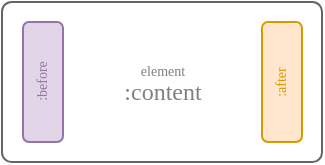 <mxfile version="18.1.1" type="device"><diagram id="P1DjMIjJWcnhv_LlW_7G" name="Page-1"><mxGraphModel dx="224" dy="235" grid="1" gridSize="10" guides="1" tooltips="1" connect="1" arrows="1" fold="1" page="1" pageScale="1" pageWidth="827" pageHeight="1169" math="0" shadow="0"><root><mxCell id="0"/><mxCell id="1" parent="0"/><mxCell id="0TAhyFcixZUvP4fPRaMv-27" value="" style="rounded=1;whiteSpace=wrap;html=1;shadow=0;fillColor=none;strokeWidth=1;strokeColor=#666666;sketch=0;glass=0;arcSize=6;fontFamily=Comic Sans MS;fillStyle=cross-hatch;" parent="1" vertex="1"><mxGeometry x="340" y="340" width="160" height="80" as="geometry"/></mxCell><mxCell id="ehrdiOkIMtSnD-svD7kZ-1" value="element" style="text;html=1;strokeColor=none;fillColor=none;align=center;verticalAlign=middle;whiteSpace=wrap;rounded=0;fontSize=7;fontFamily=Comic Sans MS;fontColor=#808080;" vertex="1" parent="1"><mxGeometry x="402.5" y="370.5" width="35" height="9" as="geometry"/></mxCell><mxCell id="ehrdiOkIMtSnD-svD7kZ-2" value="" style="rounded=1;whiteSpace=wrap;html=1;fontFamily=Comic Sans MS;fontSize=7;fillColor=#e1d5e7;strokeColor=#9673A6;" vertex="1" parent="1"><mxGeometry x="350.5" y="350" width="20" height="60" as="geometry"/></mxCell><mxCell id="ehrdiOkIMtSnD-svD7kZ-3" value="" style="rounded=1;whiteSpace=wrap;html=1;fontFamily=Comic Sans MS;fontSize=7;fillColor=#ffe6cc;strokeColor=#D79B00;" vertex="1" parent="1"><mxGeometry x="470" y="350" width="20" height="60" as="geometry"/></mxCell><mxCell id="ehrdiOkIMtSnD-svD7kZ-4" value=":before" style="text;html=1;strokeColor=none;fillColor=none;align=center;verticalAlign=middle;whiteSpace=wrap;rounded=0;fontFamily=Comic Sans MS;fontSize=7;fontColor=#9673A6;rotation=270;" vertex="1" parent="1"><mxGeometry x="340.5" y="375" width="40" height="10" as="geometry"/></mxCell><mxCell id="ehrdiOkIMtSnD-svD7kZ-7" value=":after" style="text;html=1;strokeColor=none;fillColor=none;align=center;verticalAlign=middle;whiteSpace=wrap;rounded=0;fontFamily=Comic Sans MS;fontSize=7;fontColor=#D79B00;rotation=-90;" vertex="1" parent="1"><mxGeometry x="460" y="375" width="40" height="10" as="geometry"/></mxCell><mxCell id="ehrdiOkIMtSnD-svD7kZ-8" value=":content" style="text;html=1;strokeColor=none;fillColor=none;align=center;verticalAlign=middle;whiteSpace=wrap;rounded=0;fontSize=12;fontFamily=Comic Sans MS;fontColor=#808080;" vertex="1" parent="1"><mxGeometry x="402.5" y="380.5" width="35" height="9" as="geometry"/></mxCell></root></mxGraphModel></diagram></mxfile>
